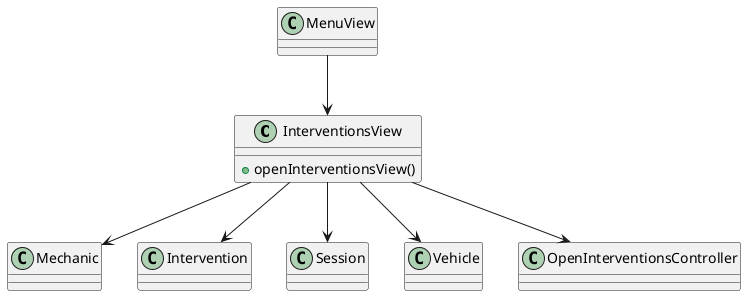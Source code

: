 @startuml
	class InterventionsView {
	+openInterventionsView()
	}

	InterventionsView --> Mechanic
	InterventionsView --> Intervention
	InterventionsView --> Session
	InterventionsView --> Vehicle
	MenuView --> InterventionsView
	InterventionsView --> OpenInterventionsController
@enduml